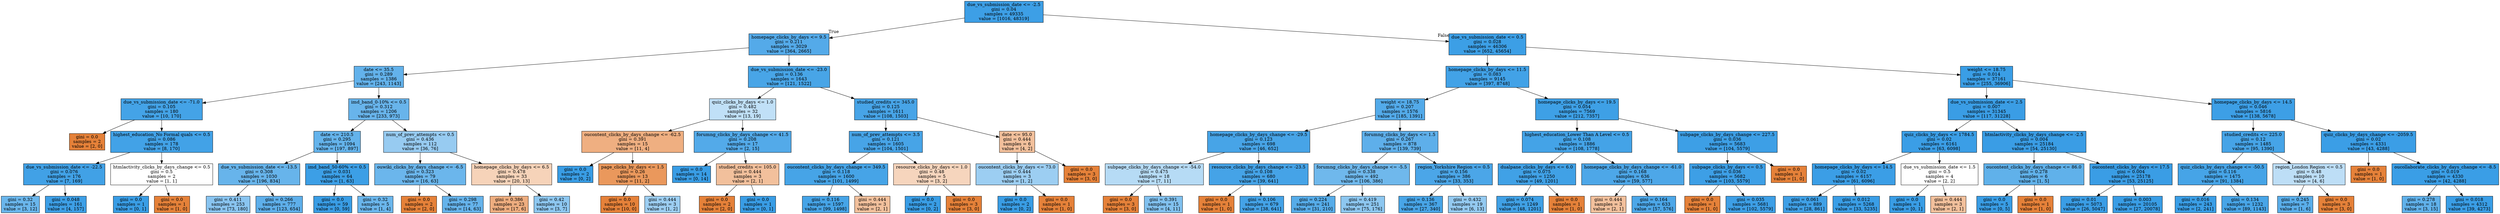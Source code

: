digraph Tree {
node [shape=box, style="filled", color="black"] ;
0 [label="due_vs_submission_date <= -2.5\ngini = 0.04\nsamples = 49335\nvalue = [1016, 48319]", fillcolor="#399de5fa"] ;
1 [label="homepage_clicks_by_days <= 9.5\ngini = 0.211\nsamples = 3029\nvalue = [364, 2665]", fillcolor="#399de5dc"] ;
0 -> 1 [labeldistance=2.5, labelangle=45, headlabel="True"] ;
2 [label="date <= 35.5\ngini = 0.289\nsamples = 1386\nvalue = [243, 1143]", fillcolor="#399de5c9"] ;
1 -> 2 ;
3 [label="due_vs_submission_date <= -71.0\ngini = 0.105\nsamples = 180\nvalue = [10, 170]", fillcolor="#399de5f0"] ;
2 -> 3 ;
4 [label="gini = 0.0\nsamples = 2\nvalue = [2, 0]", fillcolor="#e58139ff"] ;
3 -> 4 ;
5 [label="highest_education_No Formal quals <= 0.5\ngini = 0.086\nsamples = 178\nvalue = [8, 170]", fillcolor="#399de5f3"] ;
3 -> 5 ;
6 [label="due_vs_submission_date <= -22.5\ngini = 0.076\nsamples = 176\nvalue = [7, 169]", fillcolor="#399de5f4"] ;
5 -> 6 ;
7 [label="gini = 0.32\nsamples = 15\nvalue = [3, 12]", fillcolor="#399de5bf"] ;
6 -> 7 ;
8 [label="gini = 0.048\nsamples = 161\nvalue = [4, 157]", fillcolor="#399de5f9"] ;
6 -> 8 ;
9 [label="htmlactivity_clicks_by_days_change <= 0.5\ngini = 0.5\nsamples = 2\nvalue = [1, 1]", fillcolor="#e5813900"] ;
5 -> 9 ;
10 [label="gini = 0.0\nsamples = 1\nvalue = [0, 1]", fillcolor="#399de5ff"] ;
9 -> 10 ;
11 [label="gini = 0.0\nsamples = 1\nvalue = [1, 0]", fillcolor="#e58139ff"] ;
9 -> 11 ;
12 [label="imd_band_0-10% <= 0.5\ngini = 0.312\nsamples = 1206\nvalue = [233, 973]", fillcolor="#399de5c2"] ;
2 -> 12 ;
13 [label="date <= 210.5\ngini = 0.295\nsamples = 1094\nvalue = [197, 897]", fillcolor="#399de5c7"] ;
12 -> 13 ;
14 [label="due_vs_submission_date <= -13.5\ngini = 0.308\nsamples = 1030\nvalue = [196, 834]", fillcolor="#399de5c3"] ;
13 -> 14 ;
15 [label="gini = 0.411\nsamples = 253\nvalue = [73, 180]", fillcolor="#399de598"] ;
14 -> 15 ;
16 [label="gini = 0.266\nsamples = 777\nvalue = [123, 654]", fillcolor="#399de5cf"] ;
14 -> 16 ;
17 [label="imd_band_50-60% <= 0.5\ngini = 0.031\nsamples = 64\nvalue = [1, 63]", fillcolor="#399de5fb"] ;
13 -> 17 ;
18 [label="gini = 0.0\nsamples = 59\nvalue = [0, 59]", fillcolor="#399de5ff"] ;
17 -> 18 ;
19 [label="gini = 0.32\nsamples = 5\nvalue = [1, 4]", fillcolor="#399de5bf"] ;
17 -> 19 ;
20 [label="num_of_prev_attempts <= 0.5\ngini = 0.436\nsamples = 112\nvalue = [36, 76]", fillcolor="#399de586"] ;
12 -> 20 ;
21 [label="ouwiki_clicks_by_days_change <= -6.5\ngini = 0.323\nsamples = 79\nvalue = [16, 63]", fillcolor="#399de5be"] ;
20 -> 21 ;
22 [label="gini = 0.0\nsamples = 2\nvalue = [2, 0]", fillcolor="#e58139ff"] ;
21 -> 22 ;
23 [label="gini = 0.298\nsamples = 77\nvalue = [14, 63]", fillcolor="#399de5c6"] ;
21 -> 23 ;
24 [label="homepage_clicks_by_days <= 6.5\ngini = 0.478\nsamples = 33\nvalue = [20, 13]", fillcolor="#e5813959"] ;
20 -> 24 ;
25 [label="gini = 0.386\nsamples = 23\nvalue = [17, 6]", fillcolor="#e58139a5"] ;
24 -> 25 ;
26 [label="gini = 0.42\nsamples = 10\nvalue = [3, 7]", fillcolor="#399de592"] ;
24 -> 26 ;
27 [label="due_vs_submission_date <= -23.0\ngini = 0.136\nsamples = 1643\nvalue = [121, 1522]", fillcolor="#399de5eb"] ;
1 -> 27 ;
28 [label="quiz_clicks_by_days <= 1.0\ngini = 0.482\nsamples = 32\nvalue = [13, 19]", fillcolor="#399de551"] ;
27 -> 28 ;
29 [label="oucontent_clicks_by_days_change <= -62.5\ngini = 0.391\nsamples = 15\nvalue = [11, 4]", fillcolor="#e58139a2"] ;
28 -> 29 ;
30 [label="gini = 0.0\nsamples = 2\nvalue = [0, 2]", fillcolor="#399de5ff"] ;
29 -> 30 ;
31 [label="page_clicks_by_days <= 1.5\ngini = 0.26\nsamples = 13\nvalue = [11, 2]", fillcolor="#e58139d1"] ;
29 -> 31 ;
32 [label="gini = 0.0\nsamples = 10\nvalue = [10, 0]", fillcolor="#e58139ff"] ;
31 -> 32 ;
33 [label="gini = 0.444\nsamples = 3\nvalue = [1, 2]", fillcolor="#399de57f"] ;
31 -> 33 ;
34 [label="forumng_clicks_by_days_change <= 41.5\ngini = 0.208\nsamples = 17\nvalue = [2, 15]", fillcolor="#399de5dd"] ;
28 -> 34 ;
35 [label="gini = 0.0\nsamples = 14\nvalue = [0, 14]", fillcolor="#399de5ff"] ;
34 -> 35 ;
36 [label="studied_credits <= 105.0\ngini = 0.444\nsamples = 3\nvalue = [2, 1]", fillcolor="#e581397f"] ;
34 -> 36 ;
37 [label="gini = 0.0\nsamples = 2\nvalue = [2, 0]", fillcolor="#e58139ff"] ;
36 -> 37 ;
38 [label="gini = 0.0\nsamples = 1\nvalue = [0, 1]", fillcolor="#399de5ff"] ;
36 -> 38 ;
39 [label="studied_credits <= 345.0\ngini = 0.125\nsamples = 1611\nvalue = [108, 1503]", fillcolor="#399de5ed"] ;
27 -> 39 ;
40 [label="num_of_prev_attempts <= 3.5\ngini = 0.121\nsamples = 1605\nvalue = [104, 1501]", fillcolor="#399de5ed"] ;
39 -> 40 ;
41 [label="oucontent_clicks_by_days_change <= 349.5\ngini = 0.118\nsamples = 1600\nvalue = [101, 1499]", fillcolor="#399de5ee"] ;
40 -> 41 ;
42 [label="gini = 0.116\nsamples = 1597\nvalue = [99, 1498]", fillcolor="#399de5ee"] ;
41 -> 42 ;
43 [label="gini = 0.444\nsamples = 3\nvalue = [2, 1]", fillcolor="#e581397f"] ;
41 -> 43 ;
44 [label="resource_clicks_by_days <= 1.0\ngini = 0.48\nsamples = 5\nvalue = [3, 2]", fillcolor="#e5813955"] ;
40 -> 44 ;
45 [label="gini = 0.0\nsamples = 2\nvalue = [0, 2]", fillcolor="#399de5ff"] ;
44 -> 45 ;
46 [label="gini = 0.0\nsamples = 3\nvalue = [3, 0]", fillcolor="#e58139ff"] ;
44 -> 46 ;
47 [label="date <= 95.0\ngini = 0.444\nsamples = 6\nvalue = [4, 2]", fillcolor="#e581397f"] ;
39 -> 47 ;
48 [label="oucontent_clicks_by_days <= 73.0\ngini = 0.444\nsamples = 3\nvalue = [1, 2]", fillcolor="#399de57f"] ;
47 -> 48 ;
49 [label="gini = 0.0\nsamples = 2\nvalue = [0, 2]", fillcolor="#399de5ff"] ;
48 -> 49 ;
50 [label="gini = 0.0\nsamples = 1\nvalue = [1, 0]", fillcolor="#e58139ff"] ;
48 -> 50 ;
51 [label="gini = 0.0\nsamples = 3\nvalue = [3, 0]", fillcolor="#e58139ff"] ;
47 -> 51 ;
52 [label="due_vs_submission_date <= 0.5\ngini = 0.028\nsamples = 46306\nvalue = [652, 45654]", fillcolor="#399de5fb"] ;
0 -> 52 [labeldistance=2.5, labelangle=-45, headlabel="False"] ;
53 [label="homepage_clicks_by_days <= 11.5\ngini = 0.083\nsamples = 9145\nvalue = [397, 8748]", fillcolor="#399de5f3"] ;
52 -> 53 ;
54 [label="weight <= 18.75\ngini = 0.207\nsamples = 1576\nvalue = [185, 1391]", fillcolor="#399de5dd"] ;
53 -> 54 ;
55 [label="homepage_clicks_by_days_change <= -29.5\ngini = 0.123\nsamples = 698\nvalue = [46, 652]", fillcolor="#399de5ed"] ;
54 -> 55 ;
56 [label="subpage_clicks_by_days_change <= -54.0\ngini = 0.475\nsamples = 18\nvalue = [7, 11]", fillcolor="#399de55d"] ;
55 -> 56 ;
57 [label="gini = 0.0\nsamples = 3\nvalue = [3, 0]", fillcolor="#e58139ff"] ;
56 -> 57 ;
58 [label="gini = 0.391\nsamples = 15\nvalue = [4, 11]", fillcolor="#399de5a2"] ;
56 -> 58 ;
59 [label="resource_clicks_by_days_change <= -23.5\ngini = 0.108\nsamples = 680\nvalue = [39, 641]", fillcolor="#399de5ef"] ;
55 -> 59 ;
60 [label="gini = 0.0\nsamples = 1\nvalue = [1, 0]", fillcolor="#e58139ff"] ;
59 -> 60 ;
61 [label="gini = 0.106\nsamples = 679\nvalue = [38, 641]", fillcolor="#399de5f0"] ;
59 -> 61 ;
62 [label="forumng_clicks_by_days <= 1.5\ngini = 0.267\nsamples = 878\nvalue = [139, 739]", fillcolor="#399de5cf"] ;
54 -> 62 ;
63 [label="forumng_clicks_by_days_change <= -5.5\ngini = 0.338\nsamples = 492\nvalue = [106, 386]", fillcolor="#399de5b9"] ;
62 -> 63 ;
64 [label="gini = 0.224\nsamples = 241\nvalue = [31, 210]", fillcolor="#399de5d9"] ;
63 -> 64 ;
65 [label="gini = 0.419\nsamples = 251\nvalue = [75, 176]", fillcolor="#399de592"] ;
63 -> 65 ;
66 [label="region_Yorkshire Region <= 0.5\ngini = 0.156\nsamples = 386\nvalue = [33, 353]", fillcolor="#399de5e7"] ;
62 -> 66 ;
67 [label="gini = 0.136\nsamples = 367\nvalue = [27, 340]", fillcolor="#399de5eb"] ;
66 -> 67 ;
68 [label="gini = 0.432\nsamples = 19\nvalue = [6, 13]", fillcolor="#399de589"] ;
66 -> 68 ;
69 [label="homepage_clicks_by_days <= 19.5\ngini = 0.054\nsamples = 7569\nvalue = [212, 7357]", fillcolor="#399de5f8"] ;
53 -> 69 ;
70 [label="highest_education_Lower Than A Level <= 0.5\ngini = 0.108\nsamples = 1886\nvalue = [108, 1778]", fillcolor="#399de5f0"] ;
69 -> 70 ;
71 [label="dualpane_clicks_by_days <= 6.0\ngini = 0.075\nsamples = 1250\nvalue = [49, 1201]", fillcolor="#399de5f5"] ;
70 -> 71 ;
72 [label="gini = 0.074\nsamples = 1249\nvalue = [48, 1201]", fillcolor="#399de5f5"] ;
71 -> 72 ;
73 [label="gini = 0.0\nsamples = 1\nvalue = [1, 0]", fillcolor="#e58139ff"] ;
71 -> 73 ;
74 [label="homepage_clicks_by_days_change <= -61.0\ngini = 0.168\nsamples = 636\nvalue = [59, 577]", fillcolor="#399de5e5"] ;
70 -> 74 ;
75 [label="gini = 0.444\nsamples = 3\nvalue = [2, 1]", fillcolor="#e581397f"] ;
74 -> 75 ;
76 [label="gini = 0.164\nsamples = 633\nvalue = [57, 576]", fillcolor="#399de5e6"] ;
74 -> 76 ;
77 [label="subpage_clicks_by_days_change <= 227.5\ngini = 0.036\nsamples = 5683\nvalue = [104, 5579]", fillcolor="#399de5fa"] ;
69 -> 77 ;
78 [label="subpage_clicks_by_days <= 0.5\ngini = 0.036\nsamples = 5682\nvalue = [103, 5579]", fillcolor="#399de5fa"] ;
77 -> 78 ;
79 [label="gini = 0.0\nsamples = 1\nvalue = [1, 0]", fillcolor="#e58139ff"] ;
78 -> 79 ;
80 [label="gini = 0.035\nsamples = 5681\nvalue = [102, 5579]", fillcolor="#399de5fa"] ;
78 -> 80 ;
81 [label="gini = 0.0\nsamples = 1\nvalue = [1, 0]", fillcolor="#e58139ff"] ;
77 -> 81 ;
82 [label="weight <= 18.75\ngini = 0.014\nsamples = 37161\nvalue = [255, 36906]", fillcolor="#399de5fd"] ;
52 -> 82 ;
83 [label="due_vs_submission_date <= 2.5\ngini = 0.007\nsamples = 31345\nvalue = [117, 31228]", fillcolor="#399de5fe"] ;
82 -> 83 ;
84 [label="quiz_clicks_by_days <= 1784.5\ngini = 0.02\nsamples = 6161\nvalue = [63, 6098]", fillcolor="#399de5fc"] ;
83 -> 84 ;
85 [label="homepage_clicks_by_days <= 14.5\ngini = 0.02\nsamples = 6157\nvalue = [61, 6096]", fillcolor="#399de5fc"] ;
84 -> 85 ;
86 [label="gini = 0.061\nsamples = 889\nvalue = [28, 861]", fillcolor="#399de5f7"] ;
85 -> 86 ;
87 [label="gini = 0.012\nsamples = 5268\nvalue = [33, 5235]", fillcolor="#399de5fd"] ;
85 -> 87 ;
88 [label="due_vs_submission_date <= 1.5\ngini = 0.5\nsamples = 4\nvalue = [2, 2]", fillcolor="#e5813900"] ;
84 -> 88 ;
89 [label="gini = 0.0\nsamples = 1\nvalue = [0, 1]", fillcolor="#399de5ff"] ;
88 -> 89 ;
90 [label="gini = 0.444\nsamples = 3\nvalue = [2, 1]", fillcolor="#e581397f"] ;
88 -> 90 ;
91 [label="htmlactivity_clicks_by_days_change <= -2.5\ngini = 0.004\nsamples = 25184\nvalue = [54, 25130]", fillcolor="#399de5fe"] ;
83 -> 91 ;
92 [label="oucontent_clicks_by_days_change <= 86.0\ngini = 0.278\nsamples = 6\nvalue = [1, 5]", fillcolor="#399de5cc"] ;
91 -> 92 ;
93 [label="gini = 0.0\nsamples = 5\nvalue = [0, 5]", fillcolor="#399de5ff"] ;
92 -> 93 ;
94 [label="gini = 0.0\nsamples = 1\nvalue = [1, 0]", fillcolor="#e58139ff"] ;
92 -> 94 ;
95 [label="oucontent_clicks_by_days <= 17.5\ngini = 0.004\nsamples = 25178\nvalue = [53, 25125]", fillcolor="#399de5fe"] ;
91 -> 95 ;
96 [label="gini = 0.01\nsamples = 5073\nvalue = [26, 5047]", fillcolor="#399de5fe"] ;
95 -> 96 ;
97 [label="gini = 0.003\nsamples = 20105\nvalue = [27, 20078]", fillcolor="#399de5ff"] ;
95 -> 97 ;
98 [label="homepage_clicks_by_days <= 14.5\ngini = 0.046\nsamples = 5816\nvalue = [138, 5678]", fillcolor="#399de5f9"] ;
82 -> 98 ;
99 [label="studied_credits <= 225.0\ngini = 0.12\nsamples = 1485\nvalue = [95, 1390]", fillcolor="#399de5ee"] ;
98 -> 99 ;
100 [label="quiz_clicks_by_days_change <= -50.5\ngini = 0.116\nsamples = 1475\nvalue = [91, 1384]", fillcolor="#399de5ee"] ;
99 -> 100 ;
101 [label="gini = 0.016\nsamples = 243\nvalue = [2, 241]", fillcolor="#399de5fd"] ;
100 -> 101 ;
102 [label="gini = 0.134\nsamples = 1232\nvalue = [89, 1143]", fillcolor="#399de5eb"] ;
100 -> 102 ;
103 [label="region_London Region <= 0.5\ngini = 0.48\nsamples = 10\nvalue = [4, 6]", fillcolor="#399de555"] ;
99 -> 103 ;
104 [label="gini = 0.245\nsamples = 7\nvalue = [1, 6]", fillcolor="#399de5d4"] ;
103 -> 104 ;
105 [label="gini = 0.0\nsamples = 3\nvalue = [3, 0]", fillcolor="#e58139ff"] ;
103 -> 105 ;
106 [label="quiz_clicks_by_days_change <= -2059.5\ngini = 0.02\nsamples = 4331\nvalue = [43, 4288]", fillcolor="#399de5fc"] ;
98 -> 106 ;
107 [label="gini = 0.0\nsamples = 1\nvalue = [1, 0]", fillcolor="#e58139ff"] ;
106 -> 107 ;
108 [label="oucollaborate_clicks_by_days_change <= -8.5\ngini = 0.019\nsamples = 4330\nvalue = [42, 4288]", fillcolor="#399de5fd"] ;
106 -> 108 ;
109 [label="gini = 0.278\nsamples = 18\nvalue = [3, 15]", fillcolor="#399de5cc"] ;
108 -> 109 ;
110 [label="gini = 0.018\nsamples = 4312\nvalue = [39, 4273]", fillcolor="#399de5fd"] ;
108 -> 110 ;
}